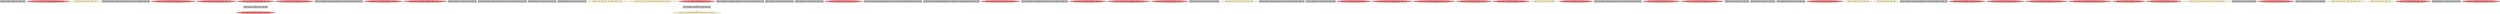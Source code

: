 
digraph G {


node6461 [fillcolor=grey,label="[134/135]  %inc90 = add i32 %52, 1, !dbg !1484",shape=rectangle,style=filled ]
node6460 [fillcolor=lightcoral,label="[132/133]  %57 = load i32, i32* %arrayidx95, align 4, !dbg !1491",shape=ellipse,style=filled ]
node6459 [fillcolor=lemonchiffon,label="[130/131]  br label %for.cond71, !dbg !1457",shape=ellipse,style=filled ]
node6458 [fillcolor=grey,label="[128/129]  %arrayidx95 = getelementptr inbounds i32, i32* %55, i64 %idxprom94, !dbg !1488",shape=rectangle,style=filled ]
node6457 [fillcolor=lightcoral,label="[126/127]  %55 = load i32*, i32** %arrayidx93, align 8, !dbg !1488",shape=ellipse,style=filled ]
node6456 [fillcolor=lightcoral,label="[124/125]  store i32 %inc97, i32* %j70, align 4, !dbg !1493",shape=ellipse,style=filled ]
node6454 [fillcolor=lightcoral,label="[49/50]  store i32 %inc100, i32* %i66, align 4, !dbg !1498",shape=ellipse,style=filled ]
node6449 [fillcolor=lightcoral,label="[112/113]  %56 = load i32, i32* %j70, align 4, !dbg !1490",shape=ellipse,style=filled ]
node6448 [fillcolor=grey,label="[110/111]  %arrayidx84 = getelementptr inbounds i32, i32* %45, i64 %idxprom83, !dbg !1475",shape=rectangle,style=filled ]
node6447 [fillcolor=lightcoral,label="[108/109]  %54 = load i32, i32* %i66, align 4, !dbg !1489",shape=ellipse,style=filled ]
node6444 [fillcolor=lightcoral,label="[102/103]  %42 = load i32, i32* %arrayidx80, align 4, !dbg !1471",shape=ellipse,style=filled ]
node6442 [fillcolor=grey,label="[98/99]  %idxprom87 = zext i32 %51 to i64, !dbg !1479",shape=rectangle,style=filled ]
node6453 [fillcolor=grey,label="[120/121]  %arrayidx93 = getelementptr inbounds i32*, i32** %53, i64 %idxprom92, !dbg !1488",shape=rectangle,style=filled ]
node6439 [fillcolor=grey,label="[92/93]  %idxprom79 = zext i32 %41 to i64, !dbg !1471",shape=rectangle,style=filled ]
node6437 [fillcolor=grey,label="[88/89]  %idxprom85 = zext i32 %49 to i64, !dbg !1479",shape=rectangle,style=filled ]
node6435 [fillcolor=lemonchiffon,label="[84/85]  br label %for.cond67, !dbg !1499, !llvm.loop !1500",shape=ellipse,style=filled ]
node6445 [fillcolor=lemonchiffon,label="[104/105]  br i1 %cmp75, label %for.body76, label %for.end91, !dbg !1470",shape=ellipse,style=filled ]
node6430 [fillcolor=lemonchiffon,label="[71/72]  br i1 %cmp68, label %for.body69, label %for.end101, !dbg !1452",shape=ellipse,style=filled ]
node6406 [fillcolor=grey,label="[24/25]  %arrayidx82 = getelementptr inbounds i32*, i32** %43, i64 %idxprom81, !dbg !1475",shape=rectangle,style=filled ]
node6421 [fillcolor=grey,label="[56/57]  %cmp72 = icmp ult i32 %36, 3000, !dbg !1460",shape=rectangle,style=filled ]
node6422 [fillcolor=grey,label="[58/59]  %idxprom81 = zext i32 %44 to i64, !dbg !1475",shape=rectangle,style=filled ]
node6403 [fillcolor=lightcoral,label="[18/19]  %48 = load i32**, i32*** %c, align 8, !dbg !1479",shape=ellipse,style=filled ]
node6452 [fillcolor=grey,label="[118/119]  call void @llvm.dbg.declare(metadata i32* %j70, metadata !1610, metadata !DIExpression()), !dbg !1613",shape=rectangle,style=filled ]
node6415 [fillcolor=grey,label="[42/43]  call void @llvm.dbg.declare(metadata i32* %k, metadata !1619, metadata !DIExpression()), !dbg !1622",shape=rectangle,style=filled ]
node6446 [fillcolor=lightcoral,label="[106/107]  %53 = load i32**, i32*** %c, align 8, !dbg !1488",shape=ellipse,style=filled ]
node6434 [fillcolor=grey,label="[82/83]  %arrayidx80 = getelementptr inbounds i32, i32* %40, i64 %idxprom79, !dbg !1471",shape=rectangle,style=filled ]
node6401 [fillcolor=lightcoral,label="[14/15]  %49 = load i32, i32* %i66, align 4, !dbg !1480",shape=ellipse,style=filled ]
node6405 [fillcolor=lightcoral,label="[22/23]  %45 = load i32*, i32** %arrayidx82, align 8, !dbg !1475",shape=ellipse,style=filled ]
node6417 [fillcolor=lightcoral,label="[46/47]  %51 = load i32, i32* %j70, align 4, !dbg !1481",shape=ellipse,style=filled ]
node6443 [fillcolor=grey,label="[100/101]  %cmp75 = icmp ult i32 %37, 1000, !dbg !1469",shape=rectangle,style=filled ]
node6395 [fillcolor=lemonchiffon,label="[2/3]  br label %for.cond74, !dbg !1485, !llvm.loop !1486",shape=ellipse,style=filled ]
node6398 [fillcolor=grey,label="[8/9]  %arrayidx88 = getelementptr inbounds i32, i32* %50, i64 %idxprom87, !dbg !1479",shape=rectangle,style=filled ]
node6450 [fillcolor=grey,label="[114/115]  %idxprom92 = zext i32 %54 to i64, !dbg !1488",shape=rectangle,style=filled ]
node6438 [fillcolor=lightcoral,label="[90/91]  store i32 0, i32* %j70, align 4, !dbg !1456",shape=ellipse,style=filled ]
node6397 [fillcolor=lightcoral,label="[6/7]  store i32 %mul, i32* %arrayidx88, align 4, !dbg !1482",shape=ellipse,style=filled ]
node6400 [fillcolor=lightcoral,label="[12/13]  %47 = load i32, i32* %arrayidx84, align 4, !dbg !1475",shape=ellipse,style=filled ]
node6409 [fillcolor=lightcoral,label="[30/31]  %41 = load i32, i32* %k, align 4, !dbg !1474",shape=ellipse,style=filled ]
node6424 [fillcolor=lightcoral,label="[62/63]  %36 = load i32, i32* %j70, align 4, !dbg !1458",shape=ellipse,style=filled ]
node6436 [fillcolor=lemonchiffon,label="[86/87]  br label %for.inc99, !dbg !1497",shape=ellipse,style=filled ]
node6394 [fillcolor=lightcoral,label="[0/1]  %52 = load i32, i32* %k, align 4, !dbg !1484",shape=ellipse,style=filled ]
node6399 [fillcolor=grey,label="[10/11]  %arrayidx86 = getelementptr inbounds i32*, i32** %48, i64 %idxprom85, !dbg !1479",shape=rectangle,style=filled ]
node6404 [fillcolor=lightcoral,label="[20/21]  %46 = load i32, i32* %j70, align 4, !dbg !1477",shape=ellipse,style=filled ]
node6410 [fillcolor=lightcoral,label="[32/33]  %40 = load i32*, i32** %arrayidx78, align 8, !dbg !1471",shape=ellipse,style=filled ]
node6462 [fillcolor=grey,label="[136/137]  %add = add i32 %57, 1, !dbg !1491",shape=rectangle,style=filled ]
node6455 [fillcolor=grey,label="[122/123]  %inc97 = add i32 %58, 1, !dbg !1493",shape=rectangle,style=filled ]
node6432 [fillcolor=lightcoral,label="[78/79]  %59 = load i32, i32* %i66, align 4, !dbg !1498",shape=ellipse,style=filled ]
node6402 [fillcolor=grey,label="[16/17]  %idxprom83 = zext i32 %46 to i64, !dbg !1475",shape=rectangle,style=filled ]
node6412 [fillcolor=lightcoral,label="[36/37]  %39 = load i32, i32* %i66, align 4, !dbg !1473",shape=ellipse,style=filled ]
node6440 [fillcolor=lemonchiffon,label="[94/95]  br label %for.cond74, !dbg !1466",shape=ellipse,style=filled ]
node6396 [fillcolor=lemonchiffon,label="[4/5]  br label %for.inc89, !dbg !1483",shape=ellipse,style=filled ]
node6411 [fillcolor=grey,label="[34/35]  %arrayidx78 = getelementptr inbounds i32*, i32** %38, i64 %idxprom77, !dbg !1471",shape=rectangle,style=filled ]
node6413 [fillcolor=lightcoral,label="[38/39]  store i32 %inc90, i32* %k, align 4, !dbg !1484",shape=ellipse,style=filled ]
node6431 [fillcolor=lightcoral,label="[76/77]  %35 = load i32, i32* %i66, align 4, !dbg !1449",shape=ellipse,style=filled ]
node6423 [fillcolor=lightcoral,label="[60/61]  %38 = load i32**, i32*** %a, align 8, !dbg !1471",shape=ellipse,style=filled ]
node6414 [fillcolor=lightcoral,label="[40/41]  store i32 %add, i32* %arrayidx95, align 4, !dbg !1491",shape=ellipse,style=filled ]
node6433 [fillcolor=lightcoral,label="[80/81]  %50 = load i32*, i32** %arrayidx86, align 8, !dbg !1479",shape=ellipse,style=filled ]
node6416 [fillcolor=lightcoral,label="[44/45]  store i32 0, i32* %k, align 4, !dbg !1465",shape=ellipse,style=filled ]
node6407 [fillcolor=lightcoral,label="[26/27]  %44 = load i32, i32* %k, align 4, !dbg !1476",shape=ellipse,style=filled ]
node6428 [fillcolor=grey,label="[70/73]  %cmp68 = icmp ult i32 %35, 100, !dbg !1451",shape=rectangle,style=filled ]
node6418 [fillcolor=grey,label="[48/51]  %inc100 = add i32 %59, 1, !dbg !1498",shape=rectangle,style=filled ]
node6419 [fillcolor=lemonchiffon,label="[52/53]  br i1 %cmp72, label %for.body73, label %for.end98, !dbg !1461",shape=ellipse,style=filled ]
node6408 [fillcolor=grey,label="[28/29]  %mul = mul i32 %42, %47, !dbg !1478",shape=rectangle,style=filled ]
node6420 [fillcolor=lightcoral,label="[54/55]  %58 = load i32, i32* %j70, align 4, !dbg !1493",shape=ellipse,style=filled ]
node6451 [fillcolor=grey,label="[116/117]  %idxprom94 = zext i32 %56 to i64, !dbg !1488",shape=rectangle,style=filled ]
node6425 [fillcolor=lemonchiffon,label="[64/65]  br label %for.cond71, !dbg !1494, !llvm.loop !1495",shape=ellipse,style=filled ]
node6426 [fillcolor=lemonchiffon,label="[66/67]  br label %for.inc96, !dbg !1492",shape=ellipse,style=filled ]
node6441 [fillcolor=lightcoral,label="[96/97]  %37 = load i32, i32* %k, align 4, !dbg !1467",shape=ellipse,style=filled ]
node6427 [fillcolor=grey,label="[68/69]  %idxprom77 = zext i32 %39 to i64, !dbg !1471",shape=rectangle,style=filled ]
node6429 [fillcolor=lightcoral,label="[74/75]  %43 = load i32**, i32*** %b, align 8, !dbg !1475",shape=ellipse,style=filled ]

node6428->node6430 [style=dotted,color=forestgreen,label="T",fontcolor=forestgreen ]
node6432->node6418 [style=dotted,color=forestgreen,label="T",fontcolor=forestgreen ]
node6418->node6454 [style=dotted,color=forestgreen,label="T",fontcolor=forestgreen ]
node6431->node6428 [style=dotted,color=forestgreen,label="T",fontcolor=forestgreen ]


}
